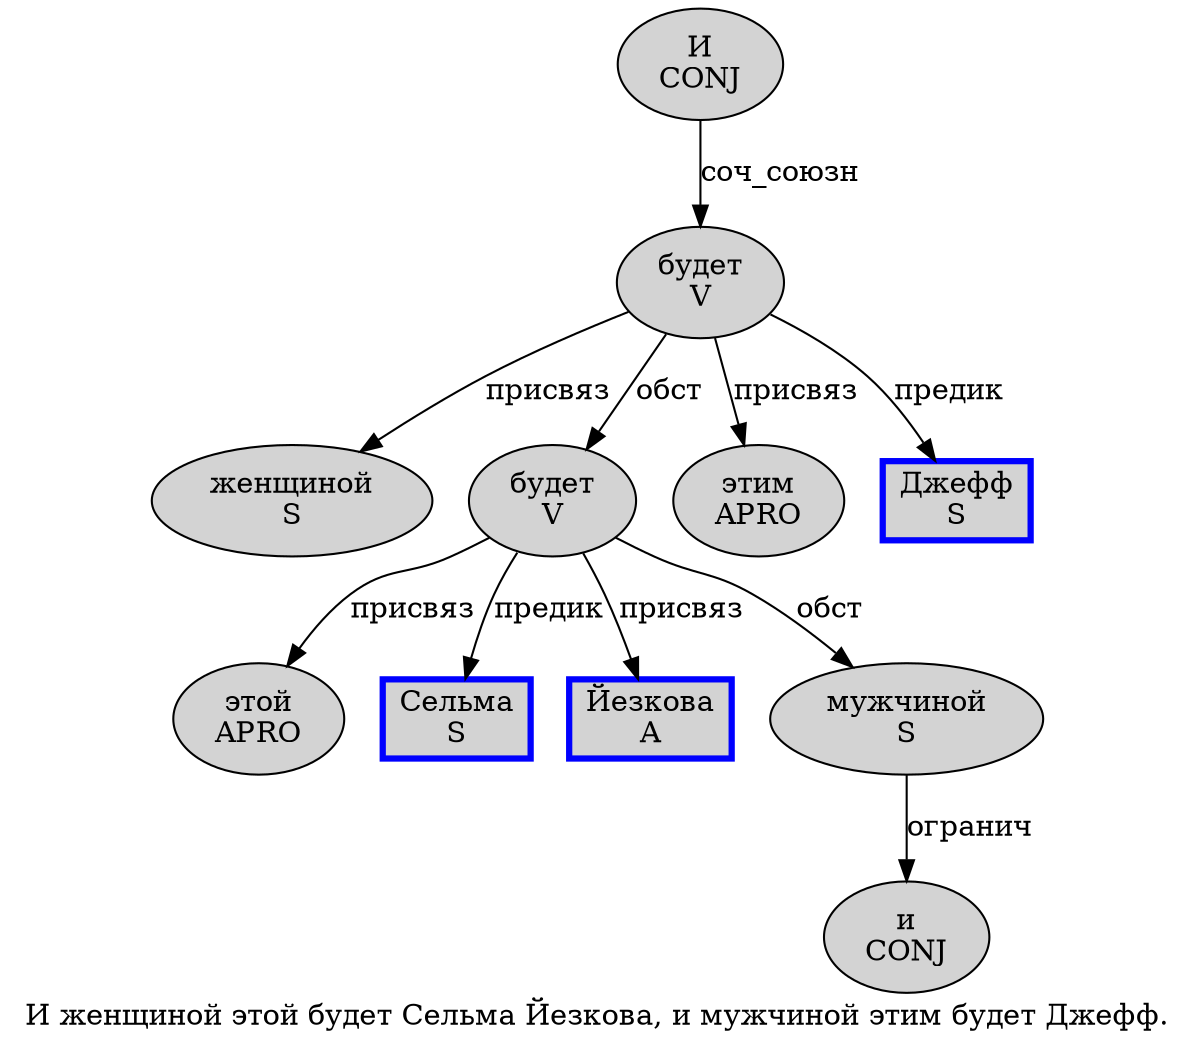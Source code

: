 digraph SENTENCE_1472 {
	graph [label="И женщиной этой будет Сельма Йезкова, и мужчиной этим будет Джефф."]
	node [style=filled]
		0 [label="И
CONJ" color="" fillcolor=lightgray penwidth=1 shape=ellipse]
		1 [label="женщиной
S" color="" fillcolor=lightgray penwidth=1 shape=ellipse]
		2 [label="этой
APRO" color="" fillcolor=lightgray penwidth=1 shape=ellipse]
		3 [label="будет
V" color="" fillcolor=lightgray penwidth=1 shape=ellipse]
		4 [label="Сельма
S" color=blue fillcolor=lightgray penwidth=3 shape=box]
		5 [label="Йезкова
A" color=blue fillcolor=lightgray penwidth=3 shape=box]
		7 [label="и
CONJ" color="" fillcolor=lightgray penwidth=1 shape=ellipse]
		8 [label="мужчиной
S" color="" fillcolor=lightgray penwidth=1 shape=ellipse]
		9 [label="этим
APRO" color="" fillcolor=lightgray penwidth=1 shape=ellipse]
		10 [label="будет
V" color="" fillcolor=lightgray penwidth=1 shape=ellipse]
		11 [label="Джефф
S" color=blue fillcolor=lightgray penwidth=3 shape=box]
			10 -> 1 [label="присвяз"]
			10 -> 3 [label="обст"]
			10 -> 9 [label="присвяз"]
			10 -> 11 [label="предик"]
			0 -> 10 [label="соч_союзн"]
			3 -> 2 [label="присвяз"]
			3 -> 4 [label="предик"]
			3 -> 5 [label="присвяз"]
			3 -> 8 [label="обст"]
			8 -> 7 [label="огранич"]
}